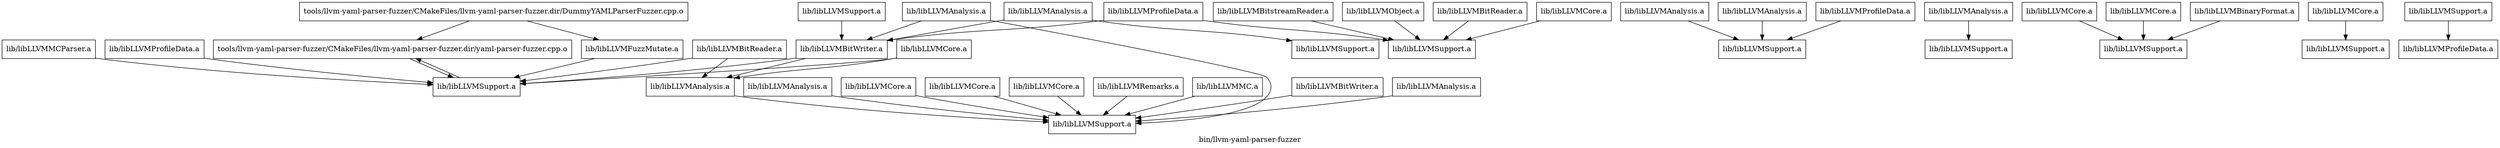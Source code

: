 digraph "bin/llvm-yaml-parser-fuzzer" {
	label="bin/llvm-yaml-parser-fuzzer";

	Node0x5581d1c6fdf8 [shape=record,shape=record,label="{tools/llvm-yaml-parser-fuzzer/CMakeFiles/llvm-yaml-parser-fuzzer.dir/DummyYAMLParserFuzzer.cpp.o}"];
	Node0x5581d1c6fdf8 -> Node0x5581d1c701a0;
	Node0x5581d1c6fdf8 -> Node0x5581d1c769a0;
	Node0x5581d1c701a0 [shape=record,shape=record,label="{tools/llvm-yaml-parser-fuzzer/CMakeFiles/llvm-yaml-parser-fuzzer.dir/yaml-parser-fuzzer.cpp.o}"];
	Node0x5581d1c701a0 -> Node0x5581d1c6da38;
	Node0x5581d1c769a0 [shape=record,shape=record,label="{lib/libLLVMFuzzMutate.a}"];
	Node0x5581d1c769a0 -> Node0x5581d1c6da38;
	Node0x5581d1c6da38 [shape=record,shape=record,label="{lib/libLLVMSupport.a}"];
	Node0x5581d1c6da38 -> Node0x5581d1c701a0;
	Node0x5581d1c793e0 [shape=record,shape=record,label="{lib/libLLVMBitWriter.a}"];
	Node0x5581d1c793e0 -> Node0x5581d1c6da38;
	Node0x5581d1c793e0 -> Node0x5581d1c737a8;
	Node0x5581d1c737a8 [shape=record,shape=record,label="{lib/libLLVMAnalysis.a}"];
	Node0x5581d1c737a8 -> Node0x5581d1c71860;
	Node0x5581d1c74238 [shape=record,shape=record,label="{lib/libLLVMBitWriter.a}"];
	Node0x5581d1c74238 -> Node0x5581d1c71860;
	Node0x5581d1c71860 [shape=record,shape=record,label="{lib/libLLVMSupport.a}"];
	Node0x5581d1c77020 [shape=record,shape=record,label="{lib/libLLVMAnalysis.a}"];
	Node0x5581d1c77020 -> Node0x5581d1c71860;
	Node0x5581d1c6f980 [shape=record,shape=record,label="{lib/libLLVMAnalysis.a}"];
	Node0x5581d1c6f980 -> Node0x5581d1c6f5d8;
	Node0x5581d1c6f5d8 [shape=record,shape=record,label="{lib/libLLVMSupport.a}"];
	Node0x5581d1c713e8 [shape=record,shape=record,label="{lib/libLLVMAnalysis.a}"];
	Node0x5581d1c713e8 -> Node0x5581d1c6f5d8;
	Node0x5581d1c72970 [shape=record,shape=record,label="{lib/libLLVMAnalysis.a}"];
	Node0x5581d1c72970 -> Node0x5581d1c71860;
	Node0x5581d1c72970 -> Node0x5581d1c793e0;
	Node0x5581d1c70478 [shape=record,shape=record,label="{lib/libLLVMAnalysis.a}"];
	Node0x5581d1c70478 -> Node0x5581d1c71c08;
	Node0x5581d1c70478 -> Node0x5581d1c793e0;
	Node0x5581d1c71c08 [shape=record,shape=record,label="{lib/libLLVMSupport.a}"];
	Node0x5581d1c6efc0 [shape=record,shape=record,label="{lib/libLLVMAnalysis.a}"];
	Node0x5581d1c6efc0 -> Node0x5581d1c71860;
	Node0x5581d1c76250 [shape=record,shape=record,label="{lib/libLLVMSupport.a}"];
	Node0x5581d1c76250 -> Node0x5581d1c793e0;
	Node0x5581d1c77290 [shape=record,shape=record,label="{lib/libLLVMAnalysis.a}"];
	Node0x5581d1c77290 -> Node0x5581d1c76fb8;
	Node0x5581d1c76fb8 [shape=record,shape=record,label="{lib/libLLVMSupport.a}"];
	Node0x5581d1c6d488 [shape=record,shape=record,label="{lib/libLLVMObject.a}"];
	Node0x5581d1c6d488 -> Node0x5581d1c6c448;
	Node0x5581d1c6c448 [shape=record,shape=record,label="{lib/libLLVMSupport.a}"];
	Node0x5581d1c79240 [shape=record,shape=record,label="{lib/libLLVMBitReader.a}"];
	Node0x5581d1c79240 -> Node0x5581d1c6da38;
	Node0x5581d1c79240 -> Node0x5581d1c737a8;
	Node0x5581d1c6c788 [shape=record,shape=record,label="{lib/libLLVMBitReader.a}"];
	Node0x5581d1c6c788 -> Node0x5581d1c6c448;
	Node0x5581d1c6f710 [shape=record,shape=record,label="{lib/libLLVMMCParser.a}"];
	Node0x5581d1c6f710 -> Node0x5581d1c6da38;
	Node0x5581d1c772f8 [shape=record,shape=record,label="{lib/libLLVMProfileData.a}"];
	Node0x5581d1c772f8 -> Node0x5581d1c6c448;
	Node0x5581d1c772f8 -> Node0x5581d1c793e0;
	Node0x5581d1c76a70 [shape=record,shape=record,label="{lib/libLLVMProfileData.a}"];
	Node0x5581d1c76a70 -> Node0x5581d1c6da38;
	Node0x5581d1c73fc8 [shape=record,shape=record,label="{lib/libLLVMProfileData.a}"];
	Node0x5581d1c73fc8 -> Node0x5581d1c6f5d8;
	Node0x5581d1c6ea78 [shape=record,shape=record,label="{lib/libLLVMCore.a}"];
	Node0x5581d1c6ea78 -> Node0x5581d1c6e390;
	Node0x5581d1c6e390 [shape=record,shape=record,label="{lib/libLLVMSupport.a}"];
	Node0x5581d1c78a20 [shape=record,shape=record,label="{lib/libLLVMCore.a}"];
	Node0x5581d1c78a20 -> Node0x5581d1c71860;
	Node0x5581d1c76938 [shape=record,shape=record,label="{lib/libLLVMCore.a}"];
	Node0x5581d1c76938 -> Node0x5581d1c6c928;
	Node0x5581d1c6c928 [shape=record,shape=record,label="{lib/libLLVMSupport.a}"];
	Node0x5581d1c76ba8 [shape=record,shape=record,label="{lib/libLLVMCore.a}"];
	Node0x5581d1c76ba8 -> Node0x5581d1c71860;
	Node0x5581d1c763f0 [shape=record,shape=record,label="{lib/libLLVMCore.a}"];
	Node0x5581d1c763f0 -> Node0x5581d1c6c448;
	Node0x5581d1c6f6a8 [shape=record,shape=record,label="{lib/libLLVMCore.a}"];
	Node0x5581d1c6f6a8 -> Node0x5581d1c71860;
	Node0x5581d1c792a8 [shape=record,shape=record,label="{lib/libLLVMCore.a}"];
	Node0x5581d1c792a8 -> Node0x5581d1c6e390;
	Node0x5581d1c738e0 [shape=record,shape=record,label="{lib/libLLVMSupport.a}"];
	Node0x5581d1c738e0 -> Node0x5581d1c73058;
	Node0x5581d1c73058 [shape=record,shape=record,label="{lib/libLLVMProfileData.a}"];
	Node0x5581d1c75620 [shape=record,shape=record,label="{lib/libLLVMCore.a}"];
	Node0x5581d1c75620 -> Node0x5581d1c6da38;
	Node0x5581d1c75620 -> Node0x5581d1c737a8;
	Node0x5581d1c72f20 [shape=record,shape=record,label="{lib/libLLVMRemarks.a}"];
	Node0x5581d1c72f20 -> Node0x5581d1c71860;
	Node0x5581d1c71c70 [shape=record,shape=record,label="{lib/libLLVMBitstreamReader.a}"];
	Node0x5581d1c71c70 -> Node0x5581d1c6c448;
	Node0x5581d1c71fb0 [shape=record,shape=record,label="{lib/libLLVMMC.a}"];
	Node0x5581d1c71fb0 -> Node0x5581d1c71860;
	Node0x5581d1c6e258 [shape=record,shape=record,label="{lib/libLLVMBinaryFormat.a}"];
	Node0x5581d1c6e258 -> Node0x5581d1c6e390;
}
